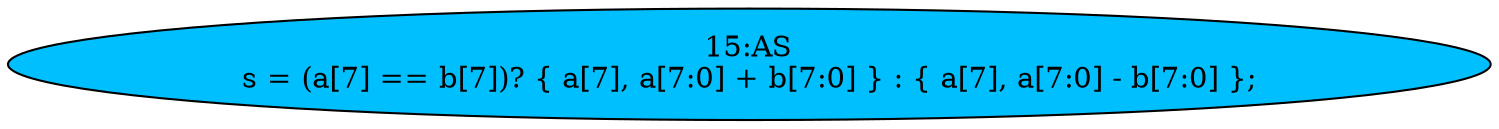 strict digraph "" {
	node [label="\N"];
	"15:AS"	[ast="<pyverilog.vparser.ast.Assign object at 0x7f57528f4390>",
		def_var="['s']",
		fillcolor=deepskyblue,
		label="15:AS
s = (a[7] == b[7])? { a[7], a[7:0] + b[7:0] } : { a[7], a[7:0] - b[7:0] };",
		statements="[]",
		style=filled,
		typ=Assign,
		use_var="['a', 'b', 'a', 'a', 'b', 'a', 'a', 'b']"];
}
